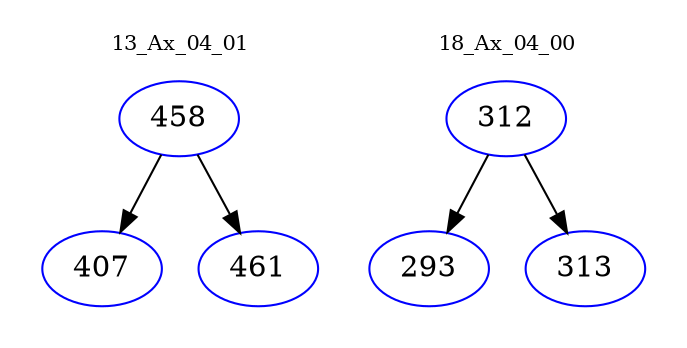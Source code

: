digraph{
subgraph cluster_0 {
color = white
label = "13_Ax_04_01";
fontsize=10;
T0_458 [label="458", color="blue"]
T0_458 -> T0_407 [color="black"]
T0_407 [label="407", color="blue"]
T0_458 -> T0_461 [color="black"]
T0_461 [label="461", color="blue"]
}
subgraph cluster_1 {
color = white
label = "18_Ax_04_00";
fontsize=10;
T1_312 [label="312", color="blue"]
T1_312 -> T1_293 [color="black"]
T1_293 [label="293", color="blue"]
T1_312 -> T1_313 [color="black"]
T1_313 [label="313", color="blue"]
}
}

